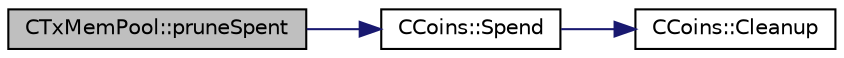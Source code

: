 digraph "CTxMemPool::pruneSpent"
{
  edge [fontname="Helvetica",fontsize="10",labelfontname="Helvetica",labelfontsize="10"];
  node [fontname="Helvetica",fontsize="10",shape=record];
  rankdir="LR";
  Node262 [label="CTxMemPool::pruneSpent",height=0.2,width=0.4,color="black", fillcolor="grey75", style="filled", fontcolor="black"];
  Node262 -> Node263 [color="midnightblue",fontsize="10",style="solid",fontname="Helvetica"];
  Node263 [label="CCoins::Spend",height=0.2,width=0.4,color="black", fillcolor="white", style="filled",URL="$class_c_coins.html#a8d5fe8c1ab0c9558620448a19ecdb8b2",tooltip="mark an outpoint spent, and construct undo information "];
  Node263 -> Node264 [color="midnightblue",fontsize="10",style="solid",fontname="Helvetica"];
  Node264 [label="CCoins::Cleanup",height=0.2,width=0.4,color="black", fillcolor="white", style="filled",URL="$class_c_coins.html#a7cfa2efc07f4d35785c9c75caa8bddcb",tooltip="remove spent outputs at the end of vout "];
}
